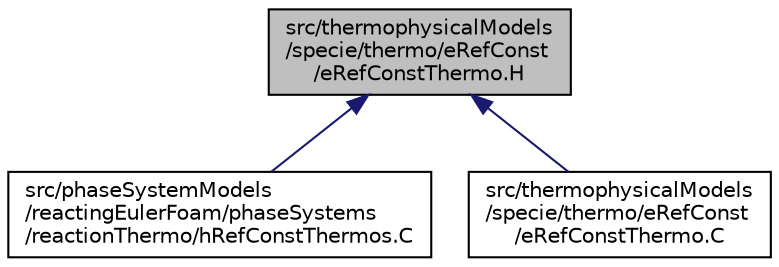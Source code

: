 digraph "src/thermophysicalModels/specie/thermo/eRefConst/eRefConstThermo.H"
{
  bgcolor="transparent";
  edge [fontname="Helvetica",fontsize="10",labelfontname="Helvetica",labelfontsize="10"];
  node [fontname="Helvetica",fontsize="10",shape=record];
  Node1 [label="src/thermophysicalModels\l/specie/thermo/eRefConst\l/eRefConstThermo.H",height=0.2,width=0.4,color="black", fillcolor="grey75", style="filled" fontcolor="black"];
  Node1 -> Node2 [dir="back",color="midnightblue",fontsize="10",style="solid",fontname="Helvetica"];
  Node2 [label="src/phaseSystemModels\l/reactingEulerFoam/phaseSystems\l/reactionThermo/hRefConstThermos.C",height=0.2,width=0.4,color="black",URL="$hRefConstThermos_8C.html"];
  Node1 -> Node3 [dir="back",color="midnightblue",fontsize="10",style="solid",fontname="Helvetica"];
  Node3 [label="src/thermophysicalModels\l/specie/thermo/eRefConst\l/eRefConstThermo.C",height=0.2,width=0.4,color="black",URL="$eRefConstThermo_8C.html"];
}
